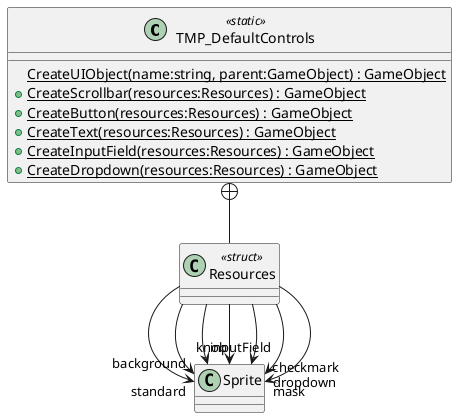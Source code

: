 @startuml
class TMP_DefaultControls <<static>> {
    {static} CreateUIObject(name:string, parent:GameObject) : GameObject
    + {static} CreateScrollbar(resources:Resources) : GameObject
    + {static} CreateButton(resources:Resources) : GameObject
    + {static} CreateText(resources:Resources) : GameObject
    + {static} CreateInputField(resources:Resources) : GameObject
    + {static} CreateDropdown(resources:Resources) : GameObject
}
class Resources <<struct>> {
}
TMP_DefaultControls +-- Resources
Resources --> "standard" Sprite
Resources --> "background" Sprite
Resources --> "inputField" Sprite
Resources --> "knob" Sprite
Resources --> "checkmark" Sprite
Resources --> "dropdown" Sprite
Resources --> "mask" Sprite
@enduml
